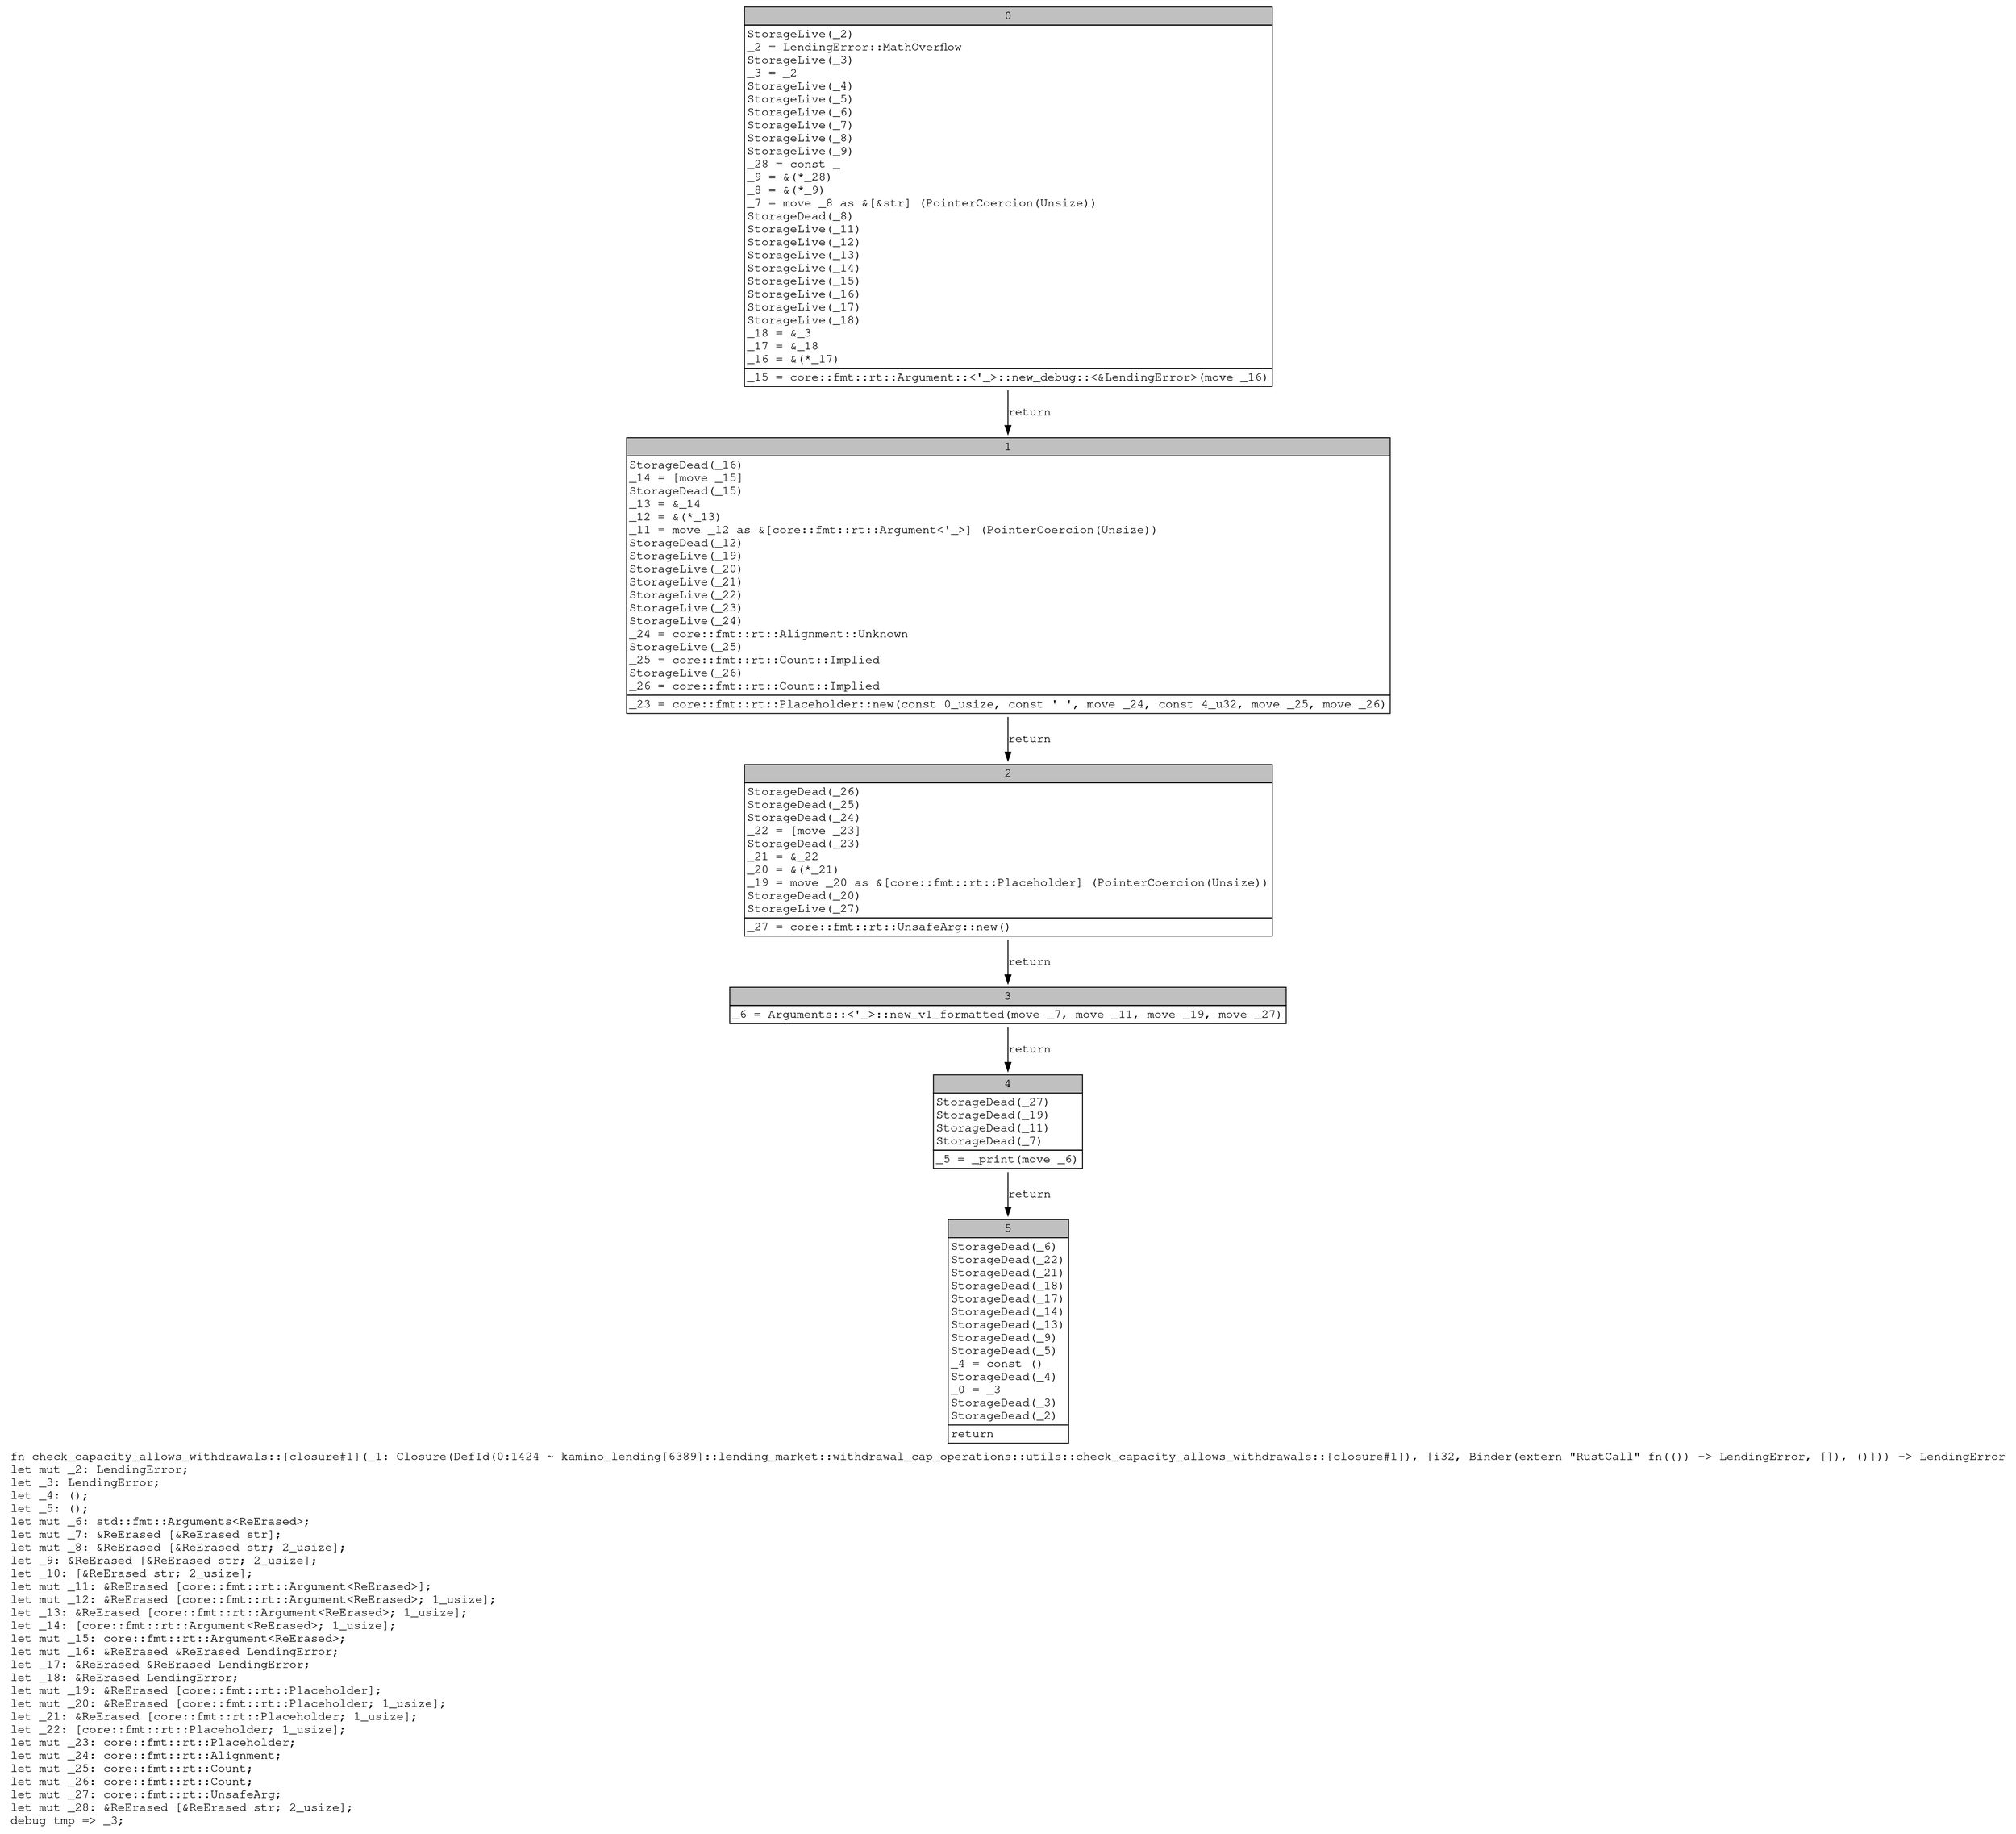 digraph Mir_0_1424 {
    graph [fontname="Courier, monospace"];
    node [fontname="Courier, monospace"];
    edge [fontname="Courier, monospace"];
    label=<fn check_capacity_allows_withdrawals::{closure#1}(_1: Closure(DefId(0:1424 ~ kamino_lending[6389]::lending_market::withdrawal_cap_operations::utils::check_capacity_allows_withdrawals::{closure#1}), [i32, Binder(extern &quot;RustCall&quot; fn(()) -&gt; LendingError, []), ()])) -&gt; LendingError<br align="left"/>let mut _2: LendingError;<br align="left"/>let _3: LendingError;<br align="left"/>let _4: ();<br align="left"/>let _5: ();<br align="left"/>let mut _6: std::fmt::Arguments&lt;ReErased&gt;;<br align="left"/>let mut _7: &amp;ReErased [&amp;ReErased str];<br align="left"/>let mut _8: &amp;ReErased [&amp;ReErased str; 2_usize];<br align="left"/>let _9: &amp;ReErased [&amp;ReErased str; 2_usize];<br align="left"/>let _10: [&amp;ReErased str; 2_usize];<br align="left"/>let mut _11: &amp;ReErased [core::fmt::rt::Argument&lt;ReErased&gt;];<br align="left"/>let mut _12: &amp;ReErased [core::fmt::rt::Argument&lt;ReErased&gt;; 1_usize];<br align="left"/>let _13: &amp;ReErased [core::fmt::rt::Argument&lt;ReErased&gt;; 1_usize];<br align="left"/>let _14: [core::fmt::rt::Argument&lt;ReErased&gt;; 1_usize];<br align="left"/>let mut _15: core::fmt::rt::Argument&lt;ReErased&gt;;<br align="left"/>let mut _16: &amp;ReErased &amp;ReErased LendingError;<br align="left"/>let _17: &amp;ReErased &amp;ReErased LendingError;<br align="left"/>let _18: &amp;ReErased LendingError;<br align="left"/>let mut _19: &amp;ReErased [core::fmt::rt::Placeholder];<br align="left"/>let mut _20: &amp;ReErased [core::fmt::rt::Placeholder; 1_usize];<br align="left"/>let _21: &amp;ReErased [core::fmt::rt::Placeholder; 1_usize];<br align="left"/>let _22: [core::fmt::rt::Placeholder; 1_usize];<br align="left"/>let mut _23: core::fmt::rt::Placeholder;<br align="left"/>let mut _24: core::fmt::rt::Alignment;<br align="left"/>let mut _25: core::fmt::rt::Count;<br align="left"/>let mut _26: core::fmt::rt::Count;<br align="left"/>let mut _27: core::fmt::rt::UnsafeArg;<br align="left"/>let mut _28: &amp;ReErased [&amp;ReErased str; 2_usize];<br align="left"/>debug tmp =&gt; _3;<br align="left"/>>;
    bb0__0_1424 [shape="none", label=<<table border="0" cellborder="1" cellspacing="0"><tr><td bgcolor="gray" align="center" colspan="1">0</td></tr><tr><td align="left" balign="left">StorageLive(_2)<br/>_2 = LendingError::MathOverflow<br/>StorageLive(_3)<br/>_3 = _2<br/>StorageLive(_4)<br/>StorageLive(_5)<br/>StorageLive(_6)<br/>StorageLive(_7)<br/>StorageLive(_8)<br/>StorageLive(_9)<br/>_28 = const _<br/>_9 = &amp;(*_28)<br/>_8 = &amp;(*_9)<br/>_7 = move _8 as &amp;[&amp;str] (PointerCoercion(Unsize))<br/>StorageDead(_8)<br/>StorageLive(_11)<br/>StorageLive(_12)<br/>StorageLive(_13)<br/>StorageLive(_14)<br/>StorageLive(_15)<br/>StorageLive(_16)<br/>StorageLive(_17)<br/>StorageLive(_18)<br/>_18 = &amp;_3<br/>_17 = &amp;_18<br/>_16 = &amp;(*_17)<br/></td></tr><tr><td align="left">_15 = core::fmt::rt::Argument::&lt;'_&gt;::new_debug::&lt;&amp;LendingError&gt;(move _16)</td></tr></table>>];
    bb1__0_1424 [shape="none", label=<<table border="0" cellborder="1" cellspacing="0"><tr><td bgcolor="gray" align="center" colspan="1">1</td></tr><tr><td align="left" balign="left">StorageDead(_16)<br/>_14 = [move _15]<br/>StorageDead(_15)<br/>_13 = &amp;_14<br/>_12 = &amp;(*_13)<br/>_11 = move _12 as &amp;[core::fmt::rt::Argument&lt;'_&gt;] (PointerCoercion(Unsize))<br/>StorageDead(_12)<br/>StorageLive(_19)<br/>StorageLive(_20)<br/>StorageLive(_21)<br/>StorageLive(_22)<br/>StorageLive(_23)<br/>StorageLive(_24)<br/>_24 = core::fmt::rt::Alignment::Unknown<br/>StorageLive(_25)<br/>_25 = core::fmt::rt::Count::Implied<br/>StorageLive(_26)<br/>_26 = core::fmt::rt::Count::Implied<br/></td></tr><tr><td align="left">_23 = core::fmt::rt::Placeholder::new(const 0_usize, const ' ', move _24, const 4_u32, move _25, move _26)</td></tr></table>>];
    bb2__0_1424 [shape="none", label=<<table border="0" cellborder="1" cellspacing="0"><tr><td bgcolor="gray" align="center" colspan="1">2</td></tr><tr><td align="left" balign="left">StorageDead(_26)<br/>StorageDead(_25)<br/>StorageDead(_24)<br/>_22 = [move _23]<br/>StorageDead(_23)<br/>_21 = &amp;_22<br/>_20 = &amp;(*_21)<br/>_19 = move _20 as &amp;[core::fmt::rt::Placeholder] (PointerCoercion(Unsize))<br/>StorageDead(_20)<br/>StorageLive(_27)<br/></td></tr><tr><td align="left">_27 = core::fmt::rt::UnsafeArg::new()</td></tr></table>>];
    bb3__0_1424 [shape="none", label=<<table border="0" cellborder="1" cellspacing="0"><tr><td bgcolor="gray" align="center" colspan="1">3</td></tr><tr><td align="left">_6 = Arguments::&lt;'_&gt;::new_v1_formatted(move _7, move _11, move _19, move _27)</td></tr></table>>];
    bb4__0_1424 [shape="none", label=<<table border="0" cellborder="1" cellspacing="0"><tr><td bgcolor="gray" align="center" colspan="1">4</td></tr><tr><td align="left" balign="left">StorageDead(_27)<br/>StorageDead(_19)<br/>StorageDead(_11)<br/>StorageDead(_7)<br/></td></tr><tr><td align="left">_5 = _print(move _6)</td></tr></table>>];
    bb5__0_1424 [shape="none", label=<<table border="0" cellborder="1" cellspacing="0"><tr><td bgcolor="gray" align="center" colspan="1">5</td></tr><tr><td align="left" balign="left">StorageDead(_6)<br/>StorageDead(_22)<br/>StorageDead(_21)<br/>StorageDead(_18)<br/>StorageDead(_17)<br/>StorageDead(_14)<br/>StorageDead(_13)<br/>StorageDead(_9)<br/>StorageDead(_5)<br/>_4 = const ()<br/>StorageDead(_4)<br/>_0 = _3<br/>StorageDead(_3)<br/>StorageDead(_2)<br/></td></tr><tr><td align="left">return</td></tr></table>>];
    bb0__0_1424 -> bb1__0_1424 [label="return"];
    bb1__0_1424 -> bb2__0_1424 [label="return"];
    bb2__0_1424 -> bb3__0_1424 [label="return"];
    bb3__0_1424 -> bb4__0_1424 [label="return"];
    bb4__0_1424 -> bb5__0_1424 [label="return"];
}
